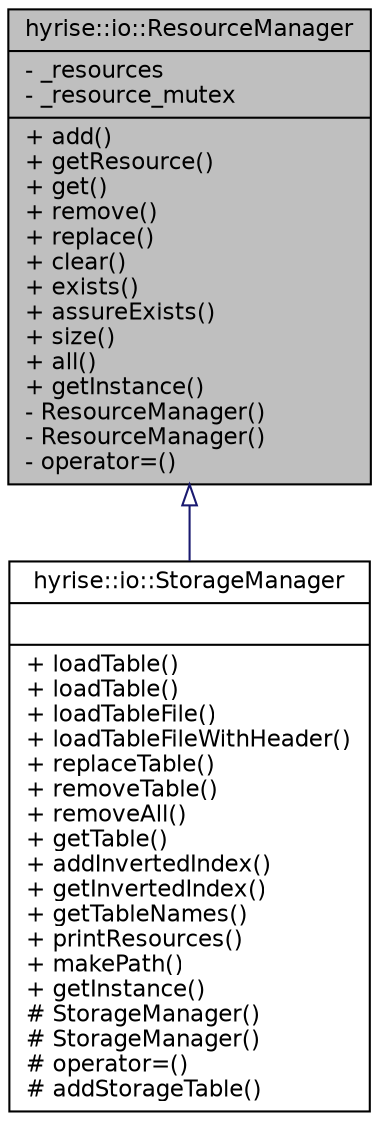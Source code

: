 digraph "hyrise::io::ResourceManager"
{
  edge [fontname="Helvetica",fontsize="11",labelfontname="Helvetica",labelfontsize="11"];
  node [fontname="Helvetica",fontsize="11",shape=record];
  Node1 [label="{hyrise::io::ResourceManager\n|- _resources\l- _resource_mutex\l|+ add()\l+ getResource()\l+ get()\l+ remove()\l+ replace()\l+ clear()\l+ exists()\l+ assureExists()\l+ size()\l+ all()\l+ getInstance()\l- ResourceManager()\l- ResourceManager()\l- operator=()\l}",height=0.2,width=0.4,color="black", fillcolor="grey75", style="filled" fontcolor="black"];
  Node1 -> Node2 [dir="back",color="midnightblue",fontsize="11",style="solid",arrowtail="onormal",fontname="Helvetica"];
  Node2 [label="{hyrise::io::StorageManager\n||+ loadTable()\l+ loadTable()\l+ loadTableFile()\l+ loadTableFileWithHeader()\l+ replaceTable()\l+ removeTable()\l+ removeAll()\l+ getTable()\l+ addInvertedIndex()\l+ getInvertedIndex()\l+ getTableNames()\l+ printResources()\l+ makePath()\l+ getInstance()\l# StorageManager()\l# StorageManager()\l# operator=()\l# addStorageTable()\l}",height=0.2,width=0.4,color="black", fillcolor="white", style="filled",URL="$classhyrise_1_1io_1_1_storage_manager.html",tooltip="Central holder of schema information."];
}
